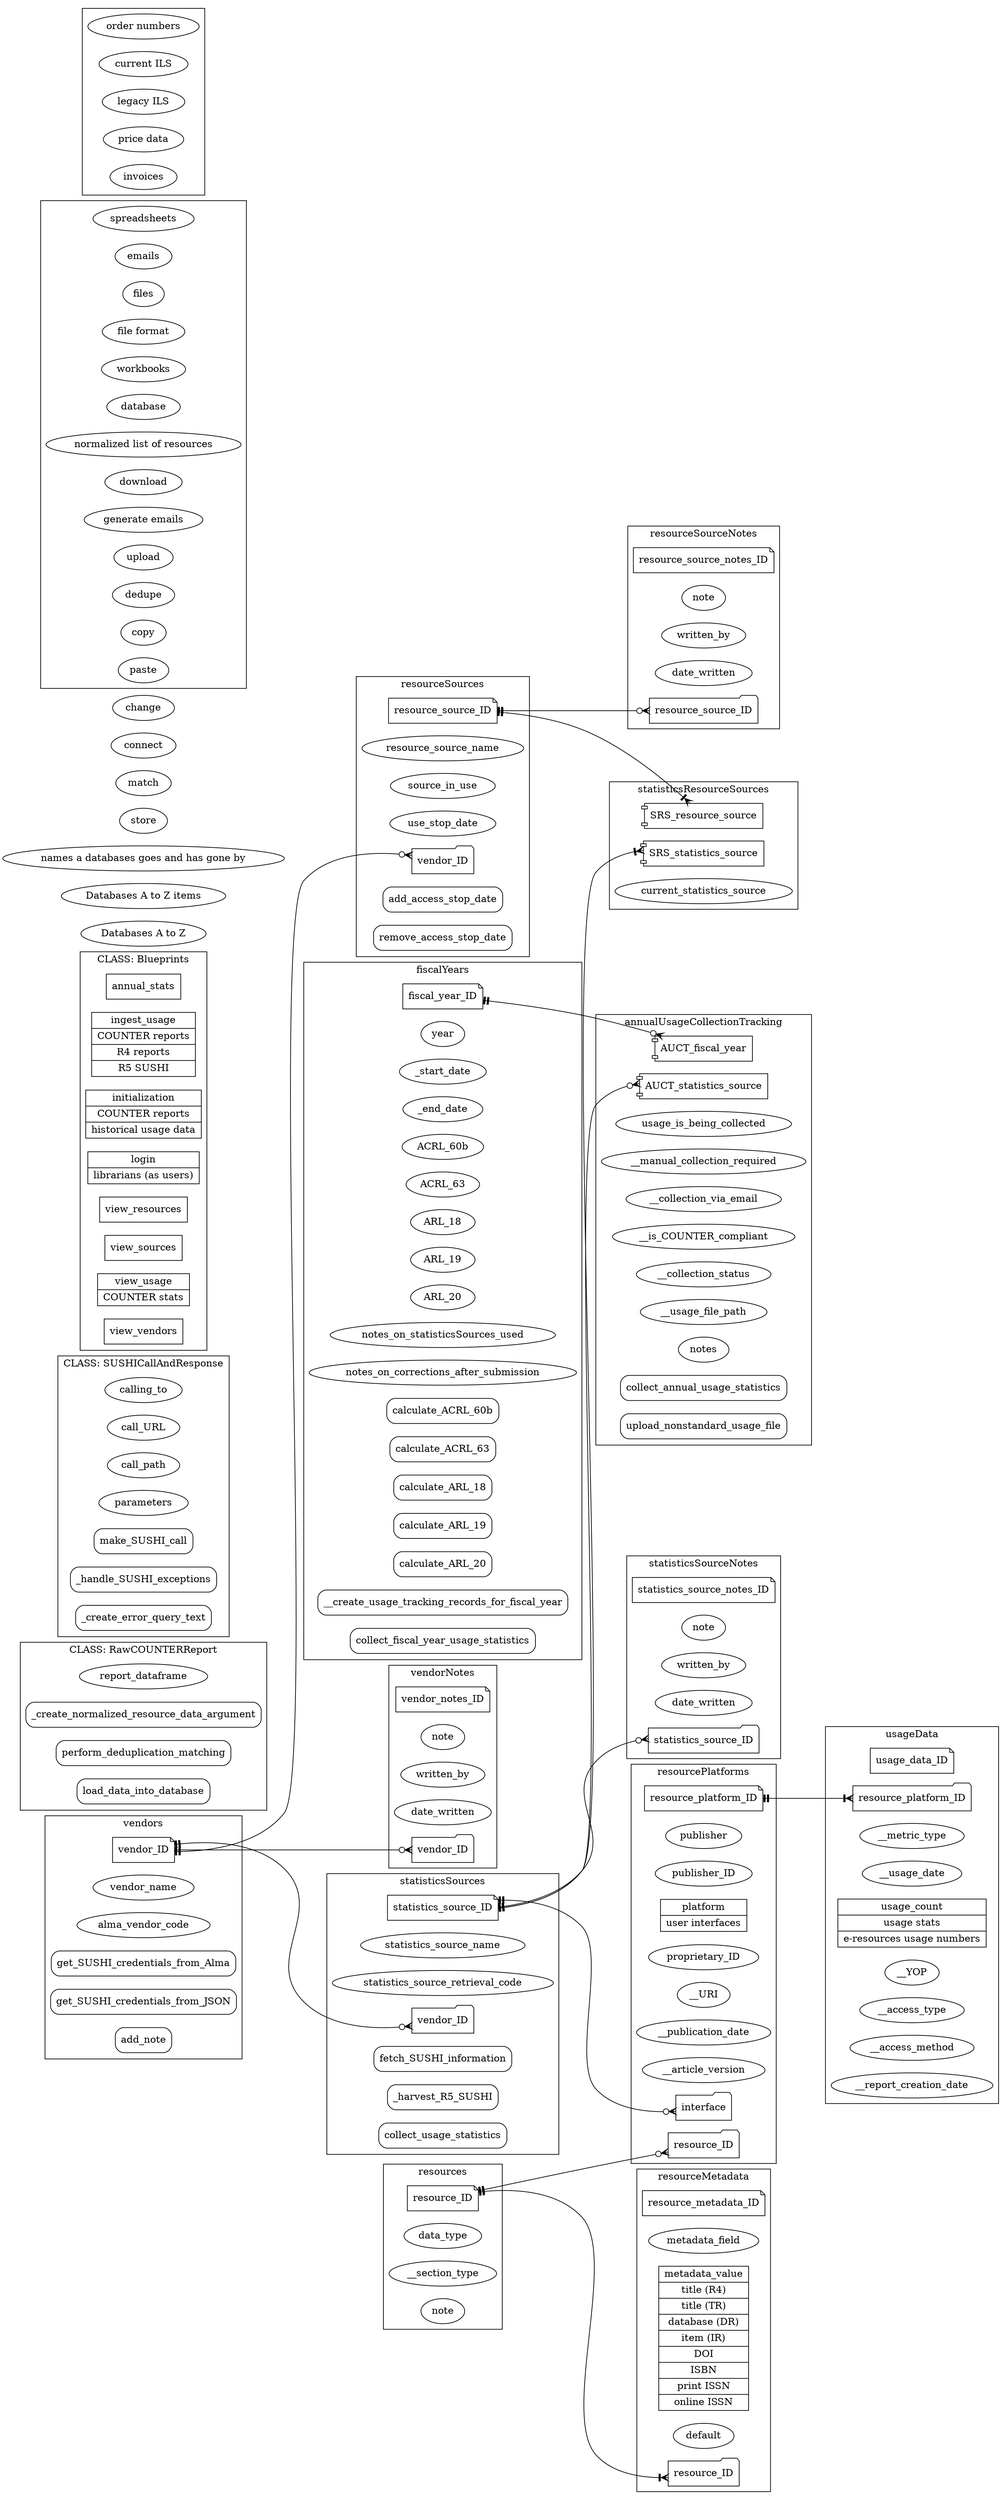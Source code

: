 digraph erd_and_classes {
    graph [rankdir = "LR"]
    /*
        ellipse = field/attribute
        note = PK
        folder = FK
        component = FK that makes up a composite PK
        Mrecord = methods
        
        Starting with two underscores means not from user stories
    */

    /* *** ESTABLISHED RELATIONS/CLASSES *** */
    

    subgraph cluster_fiscalYears {
        label="fiscalYears"

        // Attributes
        fiscal_year_ID [shape="note"]
        year
        _start_date // The FY start as date data type to go in SQL queries
        _end_date // The FY end as date data type to go in SQL queries
        // The submitted values are stored because vendors sometimes report issues with their stats collection, which require reharvesting
        ACRL_60b // Initial Circulation: Digital/Electronic
        ACRL_63 // E-Serials Usage: Digital/Electronic
        ARL_18 // Number of successful full-text article requests (journals)
        ARL_19 // Number of regular searches (databases)
        ARL_20 // Number of federated searches (databases)
        // Should the date when the numbers were collected be saved?
        notes_on_statisticsSources_used
        notes_on_corrections_after_submission // If a vendor issues a correction requiring reharvesting after numbers are submitted, should it be recorded here or on the page of the specific source being reharvested?

        // Methods
        // Should each number have its own method, or should all of them be calculated at the same time?
        calculate_ACRL_60b [shape="Mrecord"]
        calculate_ACRL_63 [shape="Mrecord"]
        calculate_ARL_18 [shape="Mrecord"]
        calculate_ARL_19 [shape="Mrecord"]
        calculate_ARL_20 [shape="Mrecord"]
        __create_usage_tracking_records_for_fiscal_year [shape="Mrecord"]
        collect_fiscal_year_usage_statistics [shape="Mrecord"]
    }


    subgraph cluster_vendors {
        label="vendors"

        //Attributes
        vendor_ID [shape="note"]
        vendor_name
        alma_vendor_code

        //Methods
        get_SUSHI_credentials_from_Alma [shape="Mrecord"]
        get_SUSHI_credentials_from_JSON [shape="Mrecord"]
        add_note [shape="Mrecord"]
    }

    
    subgraph cluster_vendorNotes {
        label="vendorNotes"

        //Attributes
        vendor_notes_ID [shape="note"]
        note_in_vendorNotes [label="note"]
        written_by_in_vendorNotes [label="written_by"]
        date_written_in_vendorNotes [label="date_written"]
        vendor_ID_in_vendorNotes [
            label="vendor_ID"
            shape="folder"
        ]

        //Methods
    }


    subgraph cluster_statisticsSources {
        label="statisticsSources"

        // Attributes
        statistics_source_ID [shape="note"]
        statistics_source_name
        statistics_source_retrieval_code
        vendor_ID_in_statisticsSources [
            label="vendor_ID"
            shape="folder"
        ]

        // Methods
        fetch_SUSHI_information [shape="Mrecord"]
        _harvest_R5_SUSHI [shape="Mrecord"]
        collect_usage_statistics [shape="Mrecord"]
        add_note [shape="Mrecord"]
    }


    subgraph cluster_statisticsSourceNotes {
        label="statisticsSourceNotes"

        //Attributes
        statistics_source_notes_ID [shape="note"]
        note_in_statisticsSourceNotes [label="note"]
        written_by_in_statisticsSourceNotes [label="written_by"]
        date_written_in_statisticsSourceNotes [label="date_written"]
        statistics_source_ID_in_statisticsSourceNotes [
            label="statistics_source_ID"
            shape="folder"
        ]

        //Methods
    }


    subgraph cluster_statisticsResourceSources {
        label="statisticsResourceSources"

        // Attributes
        SRS_statistics_source [shape="component"]
        SRS_resource_source [shape="component"]
        current_statistics_source // This indicates if the given statistics source is the active source for the resourceSource's usage. Every resourceSource in use must have a current statisticsSource regardless of if usage is actually provided for the resourceSource because the current statisticsSource is how the intentional omission of resourceSources that don't provide usage is tracked.

        // Methods
    }


    subgraph cluster_resourceSources {
        label="resourceSources"

        // Attributes
        resource_source_ID [shape="note"]
        resource_source_name
        source_in_use
        use_stop_date
        vendor_ID_in_resourceSources [
            label="vendor_ID"
            shape="folder"
        ]

        // Methods
        add_access_stop_date [shape="Mrecord"]
        remove_access_stop_date [shape="Mrecord"]
        add_note [shape="Mrecord"]
    }


    subgraph cluster_resourceSourceNotes {
        label="resourceSourceNotes"

        //Attributes
        resource_source_notes_ID [shape="note"]
        note_in_resourceSourceNotes [label="note"]
        written_by_in_resourceSourceNotes [label="written_by"]
        date_written_in_resourceSourceNotes [label="date_written"]
        resource_source_ID_in_resourceSourceNotes [
            label="resource_source_ID"
            shape="folder"
        ]

        //Methods
    }


    subgraph cluster_annualUsageCollectionTracking {
        label="annualUsageCollectionTracking"

        // Attributes
        AUCT_statistics_source [shape="component"]
        AUCT_fiscal_year [shape="component"]
        usage_is_being_collected
        __manual_collection_required
        __collection_via_email
        __is_COUNTER_compliant
        __collection_status
        __usage_file_path
        notes

        // Methods
        collect_annual_usage_statistics [shape="Mrecord"]
        upload_nonstandard_usage_file [shape="Mrecord"]
    }


    subgraph cluster_resources {
        label="resources"

        // Attributes
        resource_ID [shape="note"]
        data_type // The initial list from R4 reports will have the less specific R4 types derived from the type of report itself. Should the R5 types overwrite these values or go in their own field?
        __section_type // This is in R5 IR only-how to add it? Does it go here?
        note

        // Methods
    }


    subgraph cluster_resourceMetadata {
        label="resourceMetadata"

        // Attributes
        resource_metadata_ID [shape="note"]
        metadata_field
        metadata_value [
            shape="record"
            label="\N|title (R4)|title (TR)|database (DR)|item (IR)|DOI|ISBN|print ISSN|online ISSN"
        ]
        default
        resource_ID_in_resourceMetadata [
            label="resource_ID"
            shape="folder"
        ]

        // Methods
    }


    subgraph cluster_resourcePlatforms {
        label="resourcePlatforms"

        // Attributes
        resource_platform_ID [shape="note"]
        publisher // From the COUNTER report
        publisher_ID // This is found in R5 only—how to add it?
        platform [
            shape="record"
            label="\N|user interfaces"
        ]
        proprietary_ID
        __URI // This is found in R5 TR, IR only—how to add it?
        __publication_date
        __article_version
        interface [shape="folder"] // This is interface in the Alma sense--the FK for Statistics_Source
        resource_ID_in_resourcePlatforms [
            label="resource_ID"
            shape="folder"
        ]

        // Methods
    }


    subgraph cluster_usageData {
        label="usageData"

        // Nouns: Classes or Attributes
        usage_data_ID [shape="note"]
        resource_platform_ID_in_usageData [
            label="resource_platform_ID"
            shape="folder"
        ]
        __metric_type
        __usage_date
        usage_count [
            shape="record"
            label="\N|usage stats|e-resources usage numbers"
        ]
        __YOP
        __access_type
        __access_method
        data_type
        __section_type
        __report_creation_date // For SUSHI harvested R5 reports only
        
        // Methods
    }


    subgraph cluster_RawCOUNTERReport {
        label="CLASS: RawCOUNTERReport"

        // Attributes
        report_dataframe

        // Methods
        _create_normalized_resource_data_argument [shape="Mrecord"]
        perform_deduplication_matching [shape="Mrecord"]
        load_data_into_database [shape="Mrecord"]
    }


    subgraph cluster_SUSHICallAndResponse {
        label="CLASS: SUSHICallAndResponse"

        // Attributes
        calling_to
        call_URL
        call_path
        parameters

        // Methods
        make_SUSHI_call [shape="Mrecord"]
        _handle_SUSHI_exceptions [shape="Mrecord"]
        _create_error_query_text [shape="Mrecord"]
    }


    subgraph cluster_Blueprints {
        label="CLASS: Blueprints"

        annual_stats [
            shape="record"
            label="\N"
        ]
        ingest_usage [
            shape="record"
            label="\N|COUNTER reports|R4 reports|R5 SUSHI"
        ]
        initialization [
            shape="record"
            label="\N|COUNTER reports|historical usage data"
        ]
        login [
            shape="record"
            label="\N|librarians (as users)"
        ]
        view_resources [
            shape="record"
            label="\N"
        ]
        view_sources [
            shape="record"
            label="\N"
        ]
        view_usage [
            shape="record"
            label="\N|COUNTER stats"
        ]
        view_vendors [
            shape="record"
            label="\N"
        ]
    }


    // RELATIONSHIPS (ordered by PK, then FK)
    /*
        Establish relationships from the PK (tail) to the FK (head)
        table --------(can connect to)---------[optionality]--(and)--[cardinality]-->other table
        arrowhead = how PK table can connect to FK table
        arrowtail = how FK table can connect to PK table
        
        teeodot = 0..1 (unique but optional)
        crowodot = 0..N (optional, not unique)
        teetee = 1..1 (exactly one)
        crowtee = 1..N (neither optional nor unique)
    */

    fiscal_year_ID -> AUCT_fiscal_year [
        dir="both"
        arrowhead="crowodot"
        arrowtail="teetee"
    ]


    vendor_ID -> vendor_ID_in_vendorNotes [
        dir="both"
        arrowhead="crowodot"
        arrowtail="teetee"
    ]


    vendor_ID -> vendor_ID_in_statisticsSources [
        dir="both"
        arrowhead="crowodot" // Want the option to have a vendor without a statistics source
        arrowtail="teetee"
    ]


    vendor_ID -> vendor_ID_in_resourceSources [
        dir="both"
        arrowhead="crowodot" // Want the option to have a vendor without a statistics source
        arrowtail="teetee"
    ]


    statistics_source_ID -> statistics_source_ID_in_statisticsSourceNotes [
        dir="both"
        arrowhead="crowodot"
        arrowtail="teetee"
    ]


    statistics_source_ID -> SRS_statistics_source [
        dir="both"
        arrowhead="crowtee"
        arrowtail="teetee"
    ]


    statistics_source_ID -> AUCT_statistics_source [
        dir="both"
        arrowhead="crowodot" // Since sources don't need to be connected to a collection year, they can be added as they arise, rather than needing to wait for the first round of collections in which they'll be included
        arrowtail="teetee"
    ]


    statistics_source_ID -> interface [
        dir="both"
        arrowhead="crowodot"
        arrowtail="teetee"
    ]


    resource_source_ID -> SRS_resource_source [
        dir="both"
        arrowhead="crowtee"
        arrowtail="teetee"
    ]


    resource_source_ID -> resource_source_ID_in_resourceSourceNotes [
        dir="both"
        arrowhead="crowodot"
        arrowtail="teetee"
    ]


    resource_ID -> resource_ID_in_resourceMetadata [
        dir="both"
        arrowhead="crowtee"
        arrowtail="teetee"
    ]


    resource_ID -> resource_ID_in_resourcePlatforms [
        dir="both"
        arrowhead="crowodot" // Platforms are normalized in this relation; they don't connect to individual resources
        arrowtail="teetee"
    ]


    resource_platform_ID -> resource_platform_ID_in_usageData [
        dir="both"
        arrowhead="crowtee"
        arrowtail="teetee"
    ]


    /* *** OBJECTS TO BE ORGANIZED *** */

    // Nouns: Classes or Attributes
    "Databases A to Z"
    "Databases A to Z items"
    "names a databases goes and has gone by"
    /* Do these need to be kept?
        reference
        location
        databases
        aggregator
        initial database data
        unique resource list
    */

    //Verbs: Methods
    store
    match
    connect
    change

    subgraph cluster_Technical_Terms {
        // Nouns: Classes or Attributes
        spreadsheets
        emails
        files
        "file format"
        workbooks
        database
        "normalized list of resources"
        // Verbs: Methods
        download
        "generate emails"
        upload
        dedupe
        copy
        paste
    }

    subgraph cluster_Acquisitions_Terms {
        // Nouns: Classes or Attributes
        "order numbers"
        "current ILS"
        "legacy ILS"
        "price data"
        invoices
        // Verbs: Methods
    }
}